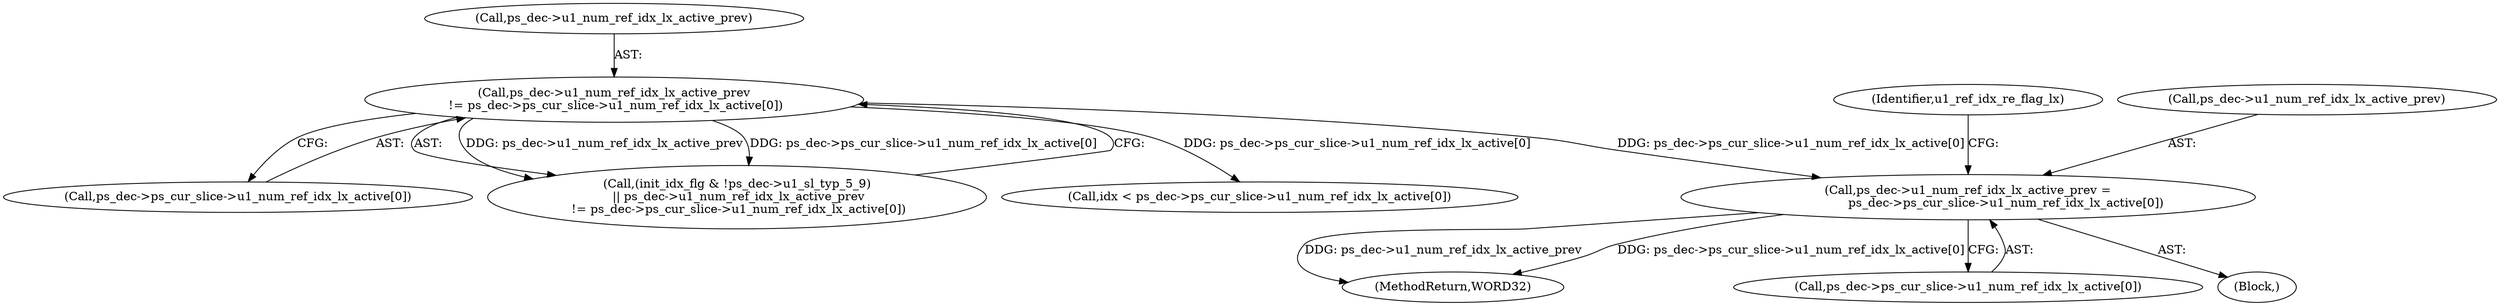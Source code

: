 digraph "0_Android_943323f1d9d3dd5c2634deb26cbe72343ca6b3db_0@pointer" {
"1000367" [label="(Call,ps_dec->u1_num_ref_idx_lx_active_prev =\n                    ps_dec->ps_cur_slice->u1_num_ref_idx_lx_active[0])"];
"1000341" [label="(Call,ps_dec->u1_num_ref_idx_lx_active_prev\n != ps_dec->ps_cur_slice->u1_num_ref_idx_lx_active[0])"];
"1001224" [label="(MethodReturn,WORD32)"];
"1000379" [label="(Identifier,u1_ref_idx_re_flag_lx)"];
"1000345" [label="(Call,ps_dec->ps_cur_slice->u1_num_ref_idx_lx_active[0])"];
"1000368" [label="(Call,ps_dec->u1_num_ref_idx_lx_active_prev)"];
"1000371" [label="(Call,ps_dec->ps_cur_slice->u1_num_ref_idx_lx_active[0])"];
"1000367" [label="(Call,ps_dec->u1_num_ref_idx_lx_active_prev =\n                    ps_dec->ps_cur_slice->u1_num_ref_idx_lx_active[0])"];
"1000334" [label="(Call,(init_idx_flg & !ps_dec->u1_sl_typ_5_9)\n || ps_dec->u1_num_ref_idx_lx_active_prev\n != ps_dec->ps_cur_slice->u1_num_ref_idx_lx_active[0])"];
"1000342" [label="(Call,ps_dec->u1_num_ref_idx_lx_active_prev)"];
"1000500" [label="(Call,idx < ps_dec->ps_cur_slice->u1_num_ref_idx_lx_active[0])"];
"1000118" [label="(Block,)"];
"1000341" [label="(Call,ps_dec->u1_num_ref_idx_lx_active_prev\n != ps_dec->ps_cur_slice->u1_num_ref_idx_lx_active[0])"];
"1000367" -> "1000118"  [label="AST: "];
"1000367" -> "1000371"  [label="CFG: "];
"1000368" -> "1000367"  [label="AST: "];
"1000371" -> "1000367"  [label="AST: "];
"1000379" -> "1000367"  [label="CFG: "];
"1000367" -> "1001224"  [label="DDG: ps_dec->u1_num_ref_idx_lx_active_prev"];
"1000367" -> "1001224"  [label="DDG: ps_dec->ps_cur_slice->u1_num_ref_idx_lx_active[0]"];
"1000341" -> "1000367"  [label="DDG: ps_dec->ps_cur_slice->u1_num_ref_idx_lx_active[0]"];
"1000341" -> "1000334"  [label="AST: "];
"1000341" -> "1000345"  [label="CFG: "];
"1000342" -> "1000341"  [label="AST: "];
"1000345" -> "1000341"  [label="AST: "];
"1000334" -> "1000341"  [label="CFG: "];
"1000341" -> "1000334"  [label="DDG: ps_dec->u1_num_ref_idx_lx_active_prev"];
"1000341" -> "1000334"  [label="DDG: ps_dec->ps_cur_slice->u1_num_ref_idx_lx_active[0]"];
"1000341" -> "1000500"  [label="DDG: ps_dec->ps_cur_slice->u1_num_ref_idx_lx_active[0]"];
}
